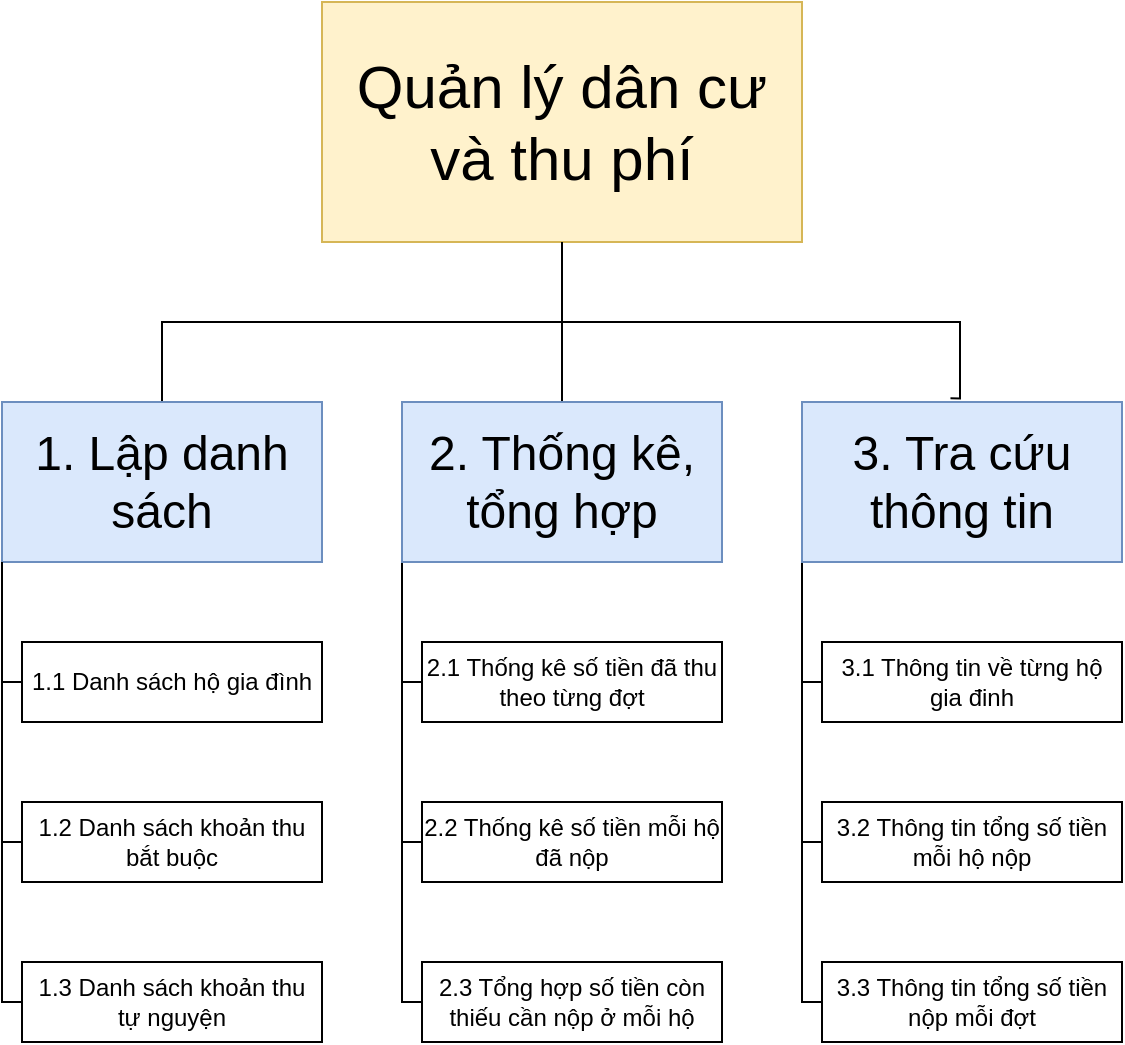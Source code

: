 <mxfile version="24.7.16">
  <diagram name="Page-1" id="c7558073-3199-34d8-9f00-42111426c3f3">
    <mxGraphModel dx="1050" dy="569" grid="1" gridSize="10" guides="1" tooltips="1" connect="1" arrows="1" fold="1" page="1" pageScale="1" pageWidth="826" pageHeight="1169" background="none" math="0" shadow="0">
      <root>
        <mxCell id="0" />
        <mxCell id="1" parent="0" />
        <mxCell id="h0RMpbU5rQ8oFSzIxfaf-103" value="" style="edgeStyle=orthogonalEdgeStyle;rounded=0;orthogonalLoop=1;jettySize=auto;html=1;entryX=0.5;entryY=0;entryDx=0;entryDy=0;endArrow=none;endFill=0;" edge="1" parent="1" source="h0RMpbU5rQ8oFSzIxfaf-96" target="h0RMpbU5rQ8oFSzIxfaf-97">
          <mxGeometry relative="1" as="geometry">
            <mxPoint x="120" y="140" as="targetPoint" />
            <Array as="points">
              <mxPoint x="400" y="280" />
              <mxPoint x="200" y="280" />
            </Array>
          </mxGeometry>
        </mxCell>
        <mxCell id="h0RMpbU5rQ8oFSzIxfaf-107" style="edgeStyle=orthogonalEdgeStyle;rounded=0;orthogonalLoop=1;jettySize=auto;html=1;exitX=0.5;exitY=1;exitDx=0;exitDy=0;entryX=0.5;entryY=0;entryDx=0;entryDy=0;endArrow=none;endFill=0;" edge="1" parent="1" source="h0RMpbU5rQ8oFSzIxfaf-96" target="h0RMpbU5rQ8oFSzIxfaf-98">
          <mxGeometry relative="1" as="geometry" />
        </mxCell>
        <mxCell id="h0RMpbU5rQ8oFSzIxfaf-96" value="&lt;font style=&quot;font-size: 30px;&quot;&gt;Quản lý dân cư và thu phí&lt;/font&gt;" style="rounded=0;whiteSpace=wrap;html=1;fillColor=#fff2cc;strokeColor=#d6b656;" vertex="1" parent="1">
          <mxGeometry x="280" y="120" width="240" height="120" as="geometry" />
        </mxCell>
        <mxCell id="h0RMpbU5rQ8oFSzIxfaf-97" value="&lt;font style=&quot;font-size: 24px;&quot;&gt;1. Lập danh sách&lt;/font&gt;" style="rounded=0;whiteSpace=wrap;html=1;fillColor=#dae8fc;strokeColor=#6c8ebf;" vertex="1" parent="1">
          <mxGeometry x="120" y="320" width="160" height="80" as="geometry" />
        </mxCell>
        <mxCell id="h0RMpbU5rQ8oFSzIxfaf-129" style="edgeStyle=orthogonalEdgeStyle;rounded=0;orthogonalLoop=1;jettySize=auto;html=1;exitX=0;exitY=1;exitDx=0;exitDy=0;entryX=0;entryY=0.5;entryDx=0;entryDy=0;endArrow=none;endFill=0;" edge="1" parent="1" source="h0RMpbU5rQ8oFSzIxfaf-98" target="h0RMpbU5rQ8oFSzIxfaf-114">
          <mxGeometry relative="1" as="geometry">
            <Array as="points">
              <mxPoint x="320" y="620" />
            </Array>
          </mxGeometry>
        </mxCell>
        <mxCell id="h0RMpbU5rQ8oFSzIxfaf-130" style="edgeStyle=orthogonalEdgeStyle;rounded=0;orthogonalLoop=1;jettySize=auto;html=1;exitX=0;exitY=1;exitDx=0;exitDy=0;entryX=0;entryY=0.5;entryDx=0;entryDy=0;endArrow=none;endFill=0;" edge="1" parent="1" source="h0RMpbU5rQ8oFSzIxfaf-98" target="h0RMpbU5rQ8oFSzIxfaf-111">
          <mxGeometry relative="1" as="geometry">
            <Array as="points">
              <mxPoint x="320" y="460" />
            </Array>
          </mxGeometry>
        </mxCell>
        <mxCell id="h0RMpbU5rQ8oFSzIxfaf-131" style="edgeStyle=orthogonalEdgeStyle;rounded=0;orthogonalLoop=1;jettySize=auto;html=1;exitX=0;exitY=1;exitDx=0;exitDy=0;entryX=0;entryY=0.5;entryDx=0;entryDy=0;endArrow=none;endFill=0;" edge="1" parent="1" source="h0RMpbU5rQ8oFSzIxfaf-98" target="h0RMpbU5rQ8oFSzIxfaf-113">
          <mxGeometry relative="1" as="geometry">
            <Array as="points">
              <mxPoint x="320" y="540" />
            </Array>
          </mxGeometry>
        </mxCell>
        <mxCell id="h0RMpbU5rQ8oFSzIxfaf-98" value="&lt;font style=&quot;font-size: 24px;&quot;&gt;2. Thống kê, tổng hợp&lt;/font&gt;" style="rounded=0;whiteSpace=wrap;html=1;fillColor=#dae8fc;strokeColor=#6c8ebf;" vertex="1" parent="1">
          <mxGeometry x="320" y="320" width="160" height="80" as="geometry" />
        </mxCell>
        <mxCell id="h0RMpbU5rQ8oFSzIxfaf-132" style="edgeStyle=orthogonalEdgeStyle;rounded=0;orthogonalLoop=1;jettySize=auto;html=1;exitX=0;exitY=1;exitDx=0;exitDy=0;entryX=0;entryY=0.5;entryDx=0;entryDy=0;endArrow=none;endFill=0;" edge="1" parent="1" source="h0RMpbU5rQ8oFSzIxfaf-99" target="h0RMpbU5rQ8oFSzIxfaf-116">
          <mxGeometry relative="1" as="geometry">
            <Array as="points">
              <mxPoint x="520" y="620" />
            </Array>
          </mxGeometry>
        </mxCell>
        <mxCell id="h0RMpbU5rQ8oFSzIxfaf-133" style="edgeStyle=orthogonalEdgeStyle;rounded=0;orthogonalLoop=1;jettySize=auto;html=1;exitX=0;exitY=1;exitDx=0;exitDy=0;entryX=0;entryY=0.5;entryDx=0;entryDy=0;endArrow=none;endFill=0;" edge="1" parent="1" source="h0RMpbU5rQ8oFSzIxfaf-99" target="h0RMpbU5rQ8oFSzIxfaf-110">
          <mxGeometry relative="1" as="geometry">
            <Array as="points">
              <mxPoint x="520" y="460" />
            </Array>
          </mxGeometry>
        </mxCell>
        <mxCell id="h0RMpbU5rQ8oFSzIxfaf-135" style="edgeStyle=orthogonalEdgeStyle;rounded=0;orthogonalLoop=1;jettySize=auto;html=1;exitX=0;exitY=1;exitDx=0;exitDy=0;entryX=0;entryY=0.5;entryDx=0;entryDy=0;endArrow=none;endFill=0;" edge="1" parent="1" source="h0RMpbU5rQ8oFSzIxfaf-99" target="h0RMpbU5rQ8oFSzIxfaf-112">
          <mxGeometry relative="1" as="geometry">
            <Array as="points">
              <mxPoint x="520" y="540" />
            </Array>
          </mxGeometry>
        </mxCell>
        <mxCell id="h0RMpbU5rQ8oFSzIxfaf-99" value="&lt;font style=&quot;font-size: 24px;&quot;&gt;3. Tra cứu thông tin&lt;/font&gt;" style="rounded=0;whiteSpace=wrap;html=1;fillColor=#dae8fc;strokeColor=#6c8ebf;" vertex="1" parent="1">
          <mxGeometry x="520" y="320" width="160" height="80" as="geometry" />
        </mxCell>
        <mxCell id="h0RMpbU5rQ8oFSzIxfaf-104" style="edgeStyle=orthogonalEdgeStyle;rounded=0;orthogonalLoop=1;jettySize=auto;html=1;exitX=0.5;exitY=1;exitDx=0;exitDy=0;entryX=0.464;entryY=-0.023;entryDx=0;entryDy=0;entryPerimeter=0;endArrow=none;endFill=0;" edge="1" parent="1" source="h0RMpbU5rQ8oFSzIxfaf-96" target="h0RMpbU5rQ8oFSzIxfaf-99">
          <mxGeometry relative="1" as="geometry">
            <Array as="points">
              <mxPoint x="400" y="280" />
              <mxPoint x="599" y="280" />
              <mxPoint x="599" y="318" />
            </Array>
          </mxGeometry>
        </mxCell>
        <mxCell id="h0RMpbU5rQ8oFSzIxfaf-110" value="3.1 Thông tin về từng hộ gia đinh" style="rounded=0;whiteSpace=wrap;html=1;" vertex="1" parent="1">
          <mxGeometry x="530" y="440" width="150" height="40" as="geometry" />
        </mxCell>
        <mxCell id="h0RMpbU5rQ8oFSzIxfaf-111" value="2.1 Thống kê số tiền đã thu theo từng đợt" style="rounded=0;whiteSpace=wrap;html=1;" vertex="1" parent="1">
          <mxGeometry x="330" y="440" width="150" height="40" as="geometry" />
        </mxCell>
        <mxCell id="h0RMpbU5rQ8oFSzIxfaf-112" value="3.2 Thông tin tổng số tiền mỗi hộ nộp" style="rounded=0;whiteSpace=wrap;html=1;" vertex="1" parent="1">
          <mxGeometry x="530" y="520" width="150" height="40" as="geometry" />
        </mxCell>
        <mxCell id="h0RMpbU5rQ8oFSzIxfaf-113" value="2.2 Thống kê số tiền mỗi hộ đã nộp" style="rounded=0;whiteSpace=wrap;html=1;" vertex="1" parent="1">
          <mxGeometry x="330" y="520" width="150" height="40" as="geometry" />
        </mxCell>
        <mxCell id="h0RMpbU5rQ8oFSzIxfaf-114" value="2.3 Tổng hợp số tiền còn thiếu cần nộp ở mỗi hộ" style="rounded=0;whiteSpace=wrap;html=1;" vertex="1" parent="1">
          <mxGeometry x="330" y="600" width="150" height="40" as="geometry" />
        </mxCell>
        <mxCell id="h0RMpbU5rQ8oFSzIxfaf-116" value="3.3 Thông tin tổng số tiền nộp mỗi đợt" style="rounded=0;whiteSpace=wrap;html=1;" vertex="1" parent="1">
          <mxGeometry x="530" y="600" width="150" height="40" as="geometry" />
        </mxCell>
        <mxCell id="h0RMpbU5rQ8oFSzIxfaf-120" value="" style="group" vertex="1" connectable="0" parent="1">
          <mxGeometry x="120" y="440" width="160" height="200" as="geometry" />
        </mxCell>
        <mxCell id="h0RMpbU5rQ8oFSzIxfaf-117" style="edgeStyle=orthogonalEdgeStyle;rounded=0;orthogonalLoop=1;jettySize=auto;html=1;exitX=0;exitY=1;exitDx=0;exitDy=0;entryX=0;entryY=0.5;entryDx=0;entryDy=0;endArrow=none;endFill=0;" edge="1" parent="h0RMpbU5rQ8oFSzIxfaf-120" source="h0RMpbU5rQ8oFSzIxfaf-97" target="h0RMpbU5rQ8oFSzIxfaf-108">
          <mxGeometry relative="1" as="geometry">
            <Array as="points">
              <mxPoint y="20" />
            </Array>
          </mxGeometry>
        </mxCell>
        <mxCell id="h0RMpbU5rQ8oFSzIxfaf-118" style="edgeStyle=orthogonalEdgeStyle;rounded=0;orthogonalLoop=1;jettySize=auto;html=1;exitX=0;exitY=1;exitDx=0;exitDy=0;entryX=0;entryY=0.5;entryDx=0;entryDy=0;endArrow=none;endFill=0;" edge="1" parent="h0RMpbU5rQ8oFSzIxfaf-120" source="h0RMpbU5rQ8oFSzIxfaf-97" target="h0RMpbU5rQ8oFSzIxfaf-109">
          <mxGeometry relative="1" as="geometry">
            <Array as="points">
              <mxPoint y="100" />
            </Array>
          </mxGeometry>
        </mxCell>
        <mxCell id="h0RMpbU5rQ8oFSzIxfaf-119" style="edgeStyle=orthogonalEdgeStyle;rounded=0;orthogonalLoop=1;jettySize=auto;html=1;exitX=0;exitY=1;exitDx=0;exitDy=0;entryX=0;entryY=0.5;entryDx=0;entryDy=0;endArrow=none;endFill=0;" edge="1" parent="h0RMpbU5rQ8oFSzIxfaf-120" source="h0RMpbU5rQ8oFSzIxfaf-97" target="h0RMpbU5rQ8oFSzIxfaf-115">
          <mxGeometry relative="1" as="geometry">
            <Array as="points">
              <mxPoint y="180" />
            </Array>
          </mxGeometry>
        </mxCell>
        <mxCell id="h0RMpbU5rQ8oFSzIxfaf-108" value="1.1 Danh sách hộ gia đình" style="rounded=0;whiteSpace=wrap;html=1;" vertex="1" parent="h0RMpbU5rQ8oFSzIxfaf-120">
          <mxGeometry x="10" width="150" height="40" as="geometry" />
        </mxCell>
        <mxCell id="h0RMpbU5rQ8oFSzIxfaf-109" value="1.2 Danh sách khoản thu bắt buộc" style="rounded=0;whiteSpace=wrap;html=1;" vertex="1" parent="h0RMpbU5rQ8oFSzIxfaf-120">
          <mxGeometry x="10" y="80" width="150" height="40" as="geometry" />
        </mxCell>
        <mxCell id="h0RMpbU5rQ8oFSzIxfaf-115" value="1.3 Danh sách khoản thu tự nguyện" style="rounded=0;whiteSpace=wrap;html=1;" vertex="1" parent="h0RMpbU5rQ8oFSzIxfaf-120">
          <mxGeometry x="10" y="160" width="150" height="40" as="geometry" />
        </mxCell>
      </root>
    </mxGraphModel>
  </diagram>
</mxfile>
